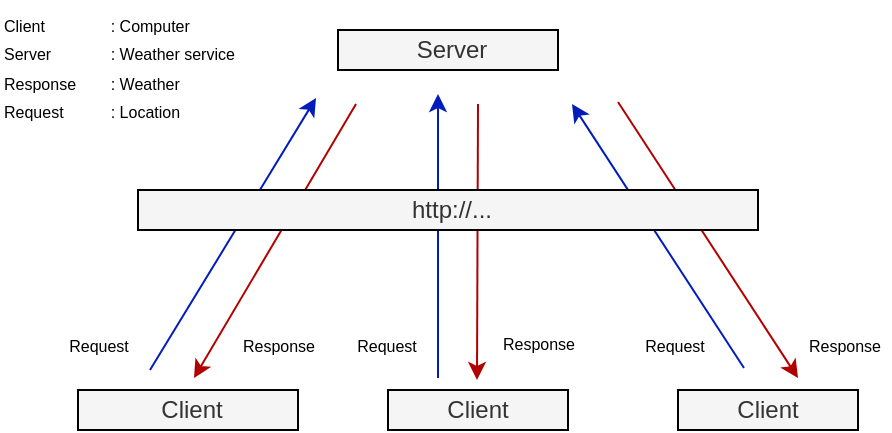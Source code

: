 <mxfile>
    <diagram id="sMnfMlpK5Hj1AKXF918x" name="Page-1">
        <mxGraphModel dx="1084" dy="754" grid="0" gridSize="10" guides="1" tooltips="1" connect="1" arrows="1" fold="1" page="1" pageScale="1" pageWidth="500" pageHeight="300" background="#ffffff" math="0" shadow="0">
            <root>
                <mxCell id="0"/>
                <mxCell id="1" parent="0"/>
                <mxCell id="2" value="Server" style="rounded=0;whiteSpace=wrap;html=1;shadow=0;comic=0;labelBackgroundColor=none;fillColor=#f5f5f5;fontColor=#333333;strokeColor=#000000;spacingTop=0;spacingLeft=4;" parent="1" vertex="1">
                    <mxGeometry x="185" y="40" width="110" height="20" as="geometry"/>
                </mxCell>
                <mxCell id="5" value="Client" style="rounded=0;whiteSpace=wrap;html=1;shadow=0;comic=0;labelBackgroundColor=none;fillColor=#f5f5f5;fontColor=#333333;strokeColor=#000000;spacingTop=0;spacingLeft=4;" parent="1" vertex="1">
                    <mxGeometry x="55" y="220" width="110" height="20" as="geometry"/>
                </mxCell>
                <mxCell id="8" value="Client" style="rounded=0;whiteSpace=wrap;html=1;shadow=0;comic=0;labelBackgroundColor=none;fillColor=#f5f5f5;fontColor=#333333;strokeColor=#000000;" parent="1" vertex="1">
                    <mxGeometry x="210" y="220" width="90" height="20" as="geometry"/>
                </mxCell>
                <mxCell id="37" value="Client" style="rounded=0;whiteSpace=wrap;html=1;shadow=0;comic=0;labelBackgroundColor=none;fillColor=#f5f5f5;fontColor=#333333;strokeColor=#000000;" parent="1" vertex="1">
                    <mxGeometry x="355" y="220" width="90" height="20" as="geometry"/>
                </mxCell>
                <mxCell id="40" value="" style="endArrow=classic;html=1;fontColor=#000000;strokeColor=#B20000;rounded=0;fillColor=#e51400;" parent="1" edge="1">
                    <mxGeometry width="50" height="50" relative="1" as="geometry">
                        <mxPoint x="194" y="77" as="sourcePoint"/>
                        <mxPoint x="113" y="214" as="targetPoint"/>
                    </mxGeometry>
                </mxCell>
                <mxCell id="43" value="" style="endArrow=classic;html=1;fontColor=none;strokeColor=#001DBC;rounded=0;noLabel=1;labelBackgroundColor=none;fillColor=#0050ef;" parent="1" edge="1">
                    <mxGeometry width="50" height="50" relative="1" as="geometry">
                        <mxPoint x="91" y="210" as="sourcePoint"/>
                        <mxPoint x="174" y="74" as="targetPoint"/>
                    </mxGeometry>
                </mxCell>
                <mxCell id="44" value="" style="endArrow=classic;html=1;fontColor=#000000;strokeColor=#B20000;rounded=0;fillColor=#e51400;" parent="1" edge="1">
                    <mxGeometry width="50" height="50" relative="1" as="geometry">
                        <mxPoint x="255" y="77" as="sourcePoint"/>
                        <mxPoint x="254.5" y="215" as="targetPoint"/>
                    </mxGeometry>
                </mxCell>
                <mxCell id="45" value="" style="endArrow=classic;html=1;fontColor=#000000;strokeColor=#001DBC;rounded=0;fillColor=#0050ef;" parent="1" edge="1">
                    <mxGeometry width="50" height="50" relative="1" as="geometry">
                        <mxPoint x="235" y="214" as="sourcePoint"/>
                        <mxPoint x="235" y="72" as="targetPoint"/>
                    </mxGeometry>
                </mxCell>
                <mxCell id="46" value="" style="endArrow=classic;html=1;fontColor=#000000;strokeColor=#B20000;rounded=0;fillColor=#e51400;" parent="1" edge="1">
                    <mxGeometry width="50" height="50" relative="1" as="geometry">
                        <mxPoint x="325" y="76" as="sourcePoint"/>
                        <mxPoint x="415" y="214" as="targetPoint"/>
                    </mxGeometry>
                </mxCell>
                <mxCell id="47" value="" style="endArrow=classic;html=1;fontColor=#000000;strokeColor=#001DBC;rounded=0;fillColor=#0050ef;" parent="1" edge="1">
                    <mxGeometry width="50" height="50" relative="1" as="geometry">
                        <mxPoint x="388" y="209" as="sourcePoint"/>
                        <mxPoint x="302" y="77" as="targetPoint"/>
                    </mxGeometry>
                </mxCell>
                <mxCell id="29" value="http://..." style="rounded=0;whiteSpace=wrap;html=1;shadow=0;comic=0;labelBackgroundColor=none;fillColor=#f5f5f5;fontColor=#333333;strokeColor=#000000;spacingTop=0;spacingLeft=4;" parent="1" vertex="1">
                    <mxGeometry x="85" y="120" width="310" height="20" as="geometry"/>
                </mxCell>
                <mxCell id="48" value="&lt;font style=&quot;font-size: 8px&quot;&gt;Request&lt;/font&gt;" style="text;html=1;align=center;verticalAlign=middle;resizable=0;points=[];autosize=1;strokeColor=none;fillColor=none;fontColor=#000000;" parent="1" vertex="1">
                    <mxGeometry x="45" y="187" width="40" height="20" as="geometry"/>
                </mxCell>
                <mxCell id="49" value="&lt;font style=&quot;font-size: 8px&quot;&gt;Response&lt;/font&gt;" style="text;html=1;align=center;verticalAlign=middle;resizable=0;points=[];autosize=1;strokeColor=none;fillColor=none;fontColor=#000000;" parent="1" vertex="1">
                    <mxGeometry x="132" y="187" width="46" height="20" as="geometry"/>
                </mxCell>
                <mxCell id="50" value="&lt;font style=&quot;font-size: 8px&quot;&gt;Request&lt;/font&gt;" style="text;html=1;align=center;verticalAlign=middle;resizable=0;points=[];autosize=1;strokeColor=none;fillColor=none;fontColor=#000000;" parent="1" vertex="1">
                    <mxGeometry x="333" y="187" width="40" height="20" as="geometry"/>
                </mxCell>
                <mxCell id="51" value="&lt;font style=&quot;font-size: 8px&quot;&gt;Request&lt;/font&gt;" style="text;html=1;align=center;verticalAlign=middle;resizable=0;points=[];autosize=1;strokeColor=none;fillColor=none;fontColor=#000000;" parent="1" vertex="1">
                    <mxGeometry x="189" y="187" width="40" height="20" as="geometry"/>
                </mxCell>
                <mxCell id="52" value="Response" style="text;html=1;align=center;verticalAlign=middle;resizable=0;points=[];autosize=1;strokeColor=none;fillColor=none;fontColor=#000000;fontSize=8;" parent="1" vertex="1">
                    <mxGeometry x="262" y="190" width="46" height="14" as="geometry"/>
                </mxCell>
                <mxCell id="53" value="&lt;font style=&quot;font-size: 8px&quot;&gt;Response&lt;/font&gt;" style="text;html=1;align=center;verticalAlign=middle;resizable=0;points=[];autosize=1;strokeColor=none;fillColor=none;fontColor=#000000;" parent="1" vertex="1">
                    <mxGeometry x="415" y="187" width="46" height="20" as="geometry"/>
                </mxCell>
                <mxCell id="54" value="&lt;font color=&quot;#000000&quot; style=&quot;font-size: 8px&quot;&gt;Client&lt;span style=&quot;white-space: pre&quot;&gt;&#9;&lt;span style=&quot;white-space: pre&quot;&gt;&#9;&lt;/span&gt;&lt;/span&gt;: Computer&lt;br&gt;Server&lt;span style=&quot;white-space: pre&quot;&gt;&#9;&lt;span style=&quot;white-space: pre&quot;&gt;&#9;&lt;/span&gt;&lt;/span&gt;:&amp;nbsp;Weather service&lt;br&gt;Response &lt;span style=&quot;white-space: pre&quot;&gt;&#9;&lt;/span&gt;: Weather&lt;br&gt;Request&lt;span style=&quot;white-space: pre&quot;&gt;&#9;&lt;/span&gt;&lt;span style=&quot;white-space: pre&quot;&gt;&#9;&lt;/span&gt;: Location&lt;br&gt;&lt;/font&gt;" style="text;html=1;align=left;verticalAlign=middle;resizable=0;points=[];autosize=1;strokeColor=none;fillColor=none;" vertex="1" parent="1">
                    <mxGeometry x="16" y="25" width="125" height="66" as="geometry"/>
                </mxCell>
            </root>
        </mxGraphModel>
    </diagram>
</mxfile>